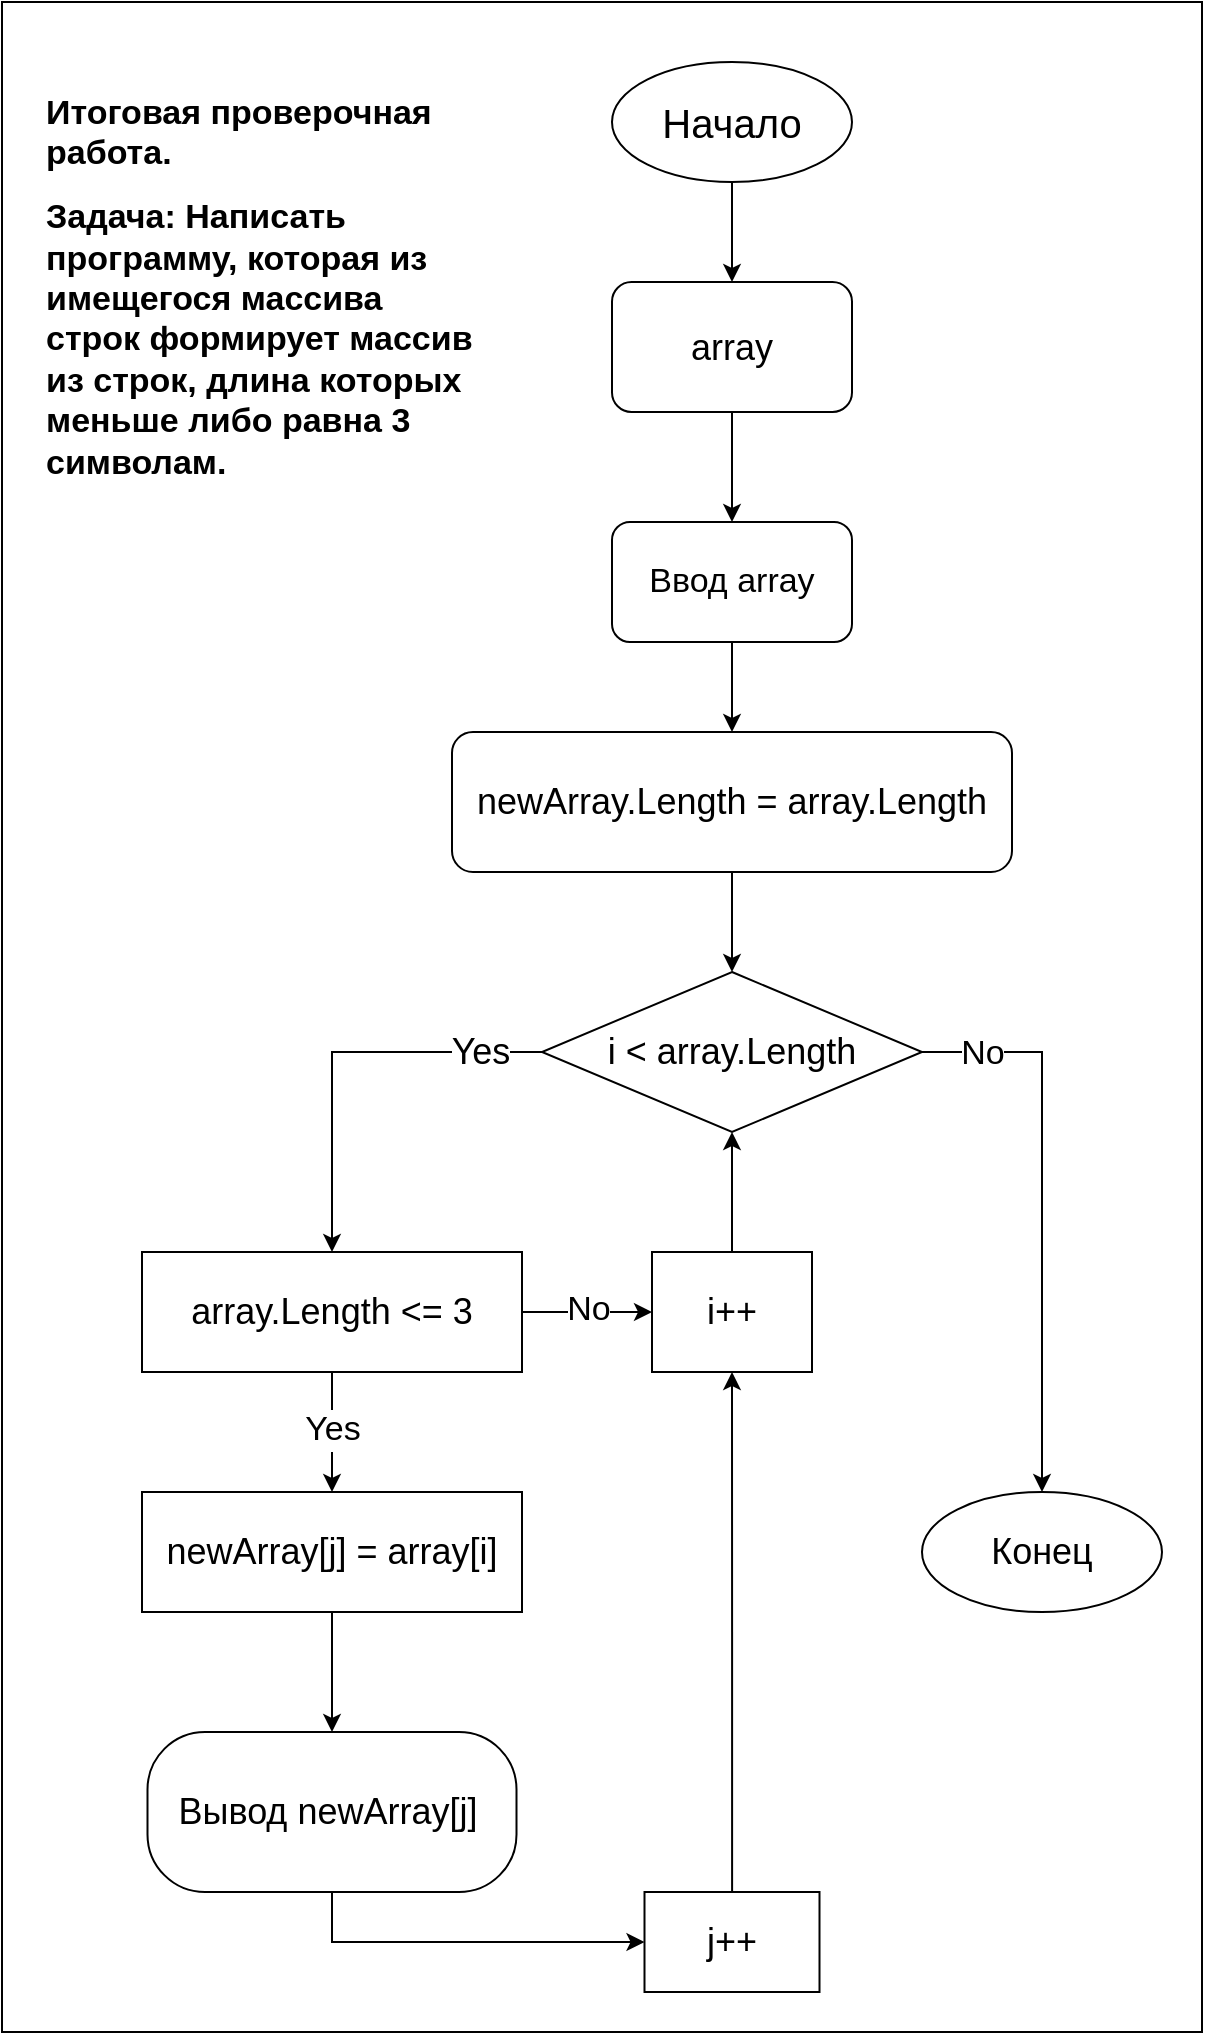<mxfile version="20.5.3" type="device" pages="2"><diagram id="C5RBs43oDa-KdzZeNtuy" name="Page-1"><mxGraphModel dx="2031" dy="1123" grid="1" gridSize="10" guides="1" tooltips="1" connect="1" arrows="1" fold="1" page="1" pageScale="1" pageWidth="827" pageHeight="1169" math="0" shadow="0"><root><mxCell id="WIyWlLk6GJQsqaUBKTNV-0"/><mxCell id="WIyWlLk6GJQsqaUBKTNV-1" parent="WIyWlLk6GJQsqaUBKTNV-0"/><mxCell id="psm3Q9r5DQk_zOyO4-DW-46" value="" style="rounded=0;whiteSpace=wrap;html=1;fontSize=18;fillColor=none;" parent="WIyWlLk6GJQsqaUBKTNV-1" vertex="1"><mxGeometry x="20" y="30" width="600" height="1015" as="geometry"/></mxCell><mxCell id="psm3Q9r5DQk_zOyO4-DW-36" style="edgeStyle=orthogonalEdgeStyle;rounded=0;orthogonalLoop=1;jettySize=auto;html=1;entryX=0.5;entryY=0;entryDx=0;entryDy=0;fontSize=18;" parent="WIyWlLk6GJQsqaUBKTNV-1" source="psm3Q9r5DQk_zOyO4-DW-0" target="psm3Q9r5DQk_zOyO4-DW-32" edge="1"><mxGeometry relative="1" as="geometry"/></mxCell><mxCell id="psm3Q9r5DQk_zOyO4-DW-0" value="&lt;span style=&quot;font-size: 20px;&quot;&gt;Начало&lt;/span&gt;" style="ellipse;whiteSpace=wrap;html=1;" parent="WIyWlLk6GJQsqaUBKTNV-1" vertex="1"><mxGeometry x="325" y="60" width="120" height="60" as="geometry"/></mxCell><mxCell id="psm3Q9r5DQk_zOyO4-DW-12" value="" style="edgeStyle=orthogonalEdgeStyle;rounded=0;orthogonalLoop=1;jettySize=auto;html=1;fontSize=18;exitX=1;exitY=0.5;exitDx=0;exitDy=0;" parent="WIyWlLk6GJQsqaUBKTNV-1" source="psm3Q9r5DQk_zOyO4-DW-15" target="psm3Q9r5DQk_zOyO4-DW-11" edge="1"><mxGeometry relative="1" as="geometry"/></mxCell><mxCell id="Jx9_IwLt8HRRbry_Jvok-21" value="No" style="edgeLabel;html=1;align=center;verticalAlign=middle;resizable=0;points=[];fontSize=17;" vertex="1" connectable="0" parent="psm3Q9r5DQk_zOyO4-DW-12"><mxGeometry x="-0.79" y="-1" relative="1" as="geometry"><mxPoint as="offset"/></mxGeometry></mxCell><mxCell id="psm3Q9r5DQk_zOyO4-DW-9" value="Вывод newArray[j]&amp;nbsp;" style="rounded=1;whiteSpace=wrap;html=1;fontFamily=Helvetica;fontSize=18;fontColor=default;align=center;strokeColor=default;fillColor=default;arcSize=36;" parent="WIyWlLk6GJQsqaUBKTNV-1" vertex="1"><mxGeometry x="92.75" y="895" width="184.5" height="80" as="geometry"/></mxCell><mxCell id="psm3Q9r5DQk_zOyO4-DW-11" value="Конец" style="ellipse;whiteSpace=wrap;html=1;fontFamily=Helvetica;fontSize=18;fontColor=default;align=center;strokeColor=default;fillColor=default;" parent="WIyWlLk6GJQsqaUBKTNV-1" vertex="1"><mxGeometry x="480" y="775" width="120" height="60" as="geometry"/></mxCell><mxCell id="psm3Q9r5DQk_zOyO4-DW-19" value="" style="edgeStyle=orthogonalEdgeStyle;rounded=0;orthogonalLoop=1;jettySize=auto;html=1;fontSize=18;" parent="WIyWlLk6GJQsqaUBKTNV-1" source="psm3Q9r5DQk_zOyO4-DW-15" target="psm3Q9r5DQk_zOyO4-DW-18" edge="1"><mxGeometry relative="1" as="geometry"><Array as="points"><mxPoint x="340" y="555"/><mxPoint x="340" y="555"/></Array></mxGeometry></mxCell><mxCell id="psm3Q9r5DQk_zOyO4-DW-20" value="Yes" style="edgeLabel;html=1;align=center;verticalAlign=middle;resizable=0;points=[];fontSize=18;" parent="psm3Q9r5DQk_zOyO4-DW-19" vertex="1" connectable="0"><mxGeometry x="-0.167" y="-1" relative="1" as="geometry"><mxPoint x="54" y="1" as="offset"/></mxGeometry></mxCell><mxCell id="psm3Q9r5DQk_zOyO4-DW-94" value="" style="edgeStyle=orthogonalEdgeStyle;rounded=0;orthogonalLoop=1;jettySize=auto;html=1;fontSize=13;entryX=0.5;entryY=0;entryDx=0;entryDy=0;exitX=0.5;exitY=1;exitDx=0;exitDy=0;" parent="WIyWlLk6GJQsqaUBKTNV-1" source="psm3Q9r5DQk_zOyO4-DW-22" target="psm3Q9r5DQk_zOyO4-DW-9" edge="1"><mxGeometry relative="1" as="geometry"><mxPoint x="550" y="605" as="targetPoint"/></mxGeometry></mxCell><mxCell id="psm3Q9r5DQk_zOyO4-DW-95" value="&lt;br&gt;" style="edgeLabel;html=1;align=center;verticalAlign=middle;resizable=0;points=[];fontSize=13;" parent="psm3Q9r5DQk_zOyO4-DW-94" vertex="1" connectable="0"><mxGeometry x="0.088" y="-2" relative="1" as="geometry"><mxPoint as="offset"/></mxGeometry></mxCell><mxCell id="psm3Q9r5DQk_zOyO4-DW-15" value="i &amp;lt; array.Length" style="rhombus;whiteSpace=wrap;html=1;fontSize=18;" parent="WIyWlLk6GJQsqaUBKTNV-1" vertex="1"><mxGeometry x="290" y="515" width="190" height="80" as="geometry"/></mxCell><mxCell id="psm3Q9r5DQk_zOyO4-DW-17" value="&lt;h1 style=&quot;font-size: 17px;&quot;&gt;&lt;font style=&quot;font-size: 17px;&quot;&gt;Итоговая проверочная работа.&lt;/font&gt;&lt;/h1&gt;&lt;h1 style=&quot;font-size: 17px;&quot;&gt;&lt;font style=&quot;font-size: 17px;&quot;&gt;Задача: Написать программу, которая из имещегося массива строк&amp;nbsp;&lt;/font&gt;формирует массив из строк, длина которых меньше либо равна 3 символам.&amp;nbsp;&lt;/h1&gt;" style="rounded=1;whiteSpace=wrap;html=1;fontFamily=Helvetica;fontSize=17;fontColor=default;align=left;strokeColor=none;fillColor=none;gradientColor=none;" parent="WIyWlLk6GJQsqaUBKTNV-1" vertex="1"><mxGeometry x="40" y="50" width="218.5" height="245" as="geometry"/></mxCell><mxCell id="Jx9_IwLt8HRRbry_Jvok-15" style="edgeStyle=orthogonalEdgeStyle;rounded=0;orthogonalLoop=1;jettySize=auto;html=1;entryX=0;entryY=0.5;entryDx=0;entryDy=0;fontSize=17;" edge="1" parent="WIyWlLk6GJQsqaUBKTNV-1" source="psm3Q9r5DQk_zOyO4-DW-18" target="psm3Q9r5DQk_zOyO4-DW-90"><mxGeometry relative="1" as="geometry"/></mxCell><mxCell id="Jx9_IwLt8HRRbry_Jvok-20" value="No" style="edgeLabel;html=1;align=center;verticalAlign=middle;resizable=0;points=[];fontSize=17;" vertex="1" connectable="0" parent="Jx9_IwLt8HRRbry_Jvok-15"><mxGeometry x="0.009" y="1" relative="1" as="geometry"><mxPoint as="offset"/></mxGeometry></mxCell><mxCell id="Jx9_IwLt8HRRbry_Jvok-18" style="edgeStyle=orthogonalEdgeStyle;rounded=0;orthogonalLoop=1;jettySize=auto;html=1;entryX=0.5;entryY=0;entryDx=0;entryDy=0;fontSize=17;" edge="1" parent="WIyWlLk6GJQsqaUBKTNV-1" source="psm3Q9r5DQk_zOyO4-DW-18" target="psm3Q9r5DQk_zOyO4-DW-22"><mxGeometry relative="1" as="geometry"/></mxCell><mxCell id="Jx9_IwLt8HRRbry_Jvok-19" value="Yes" style="edgeLabel;html=1;align=center;verticalAlign=middle;resizable=0;points=[];fontSize=17;" vertex="1" connectable="0" parent="Jx9_IwLt8HRRbry_Jvok-18"><mxGeometry x="-0.049" relative="1" as="geometry"><mxPoint as="offset"/></mxGeometry></mxCell><mxCell id="psm3Q9r5DQk_zOyO4-DW-18" value="array.Length &amp;lt;= 3" style="rounded=0;whiteSpace=wrap;html=1;fontFamily=Helvetica;fontSize=18;fontColor=default;align=center;strokeColor=default;fillColor=default;" parent="WIyWlLk6GJQsqaUBKTNV-1" vertex="1"><mxGeometry x="90" y="655" width="190" height="60" as="geometry"/></mxCell><mxCell id="Jx9_IwLt8HRRbry_Jvok-14" style="edgeStyle=orthogonalEdgeStyle;rounded=0;orthogonalLoop=1;jettySize=auto;html=1;fontSize=17;exitX=0.5;exitY=1;exitDx=0;exitDy=0;" edge="1" parent="WIyWlLk6GJQsqaUBKTNV-1" source="psm3Q9r5DQk_zOyO4-DW-9" target="Jx9_IwLt8HRRbry_Jvok-13"><mxGeometry relative="1" as="geometry"/></mxCell><mxCell id="psm3Q9r5DQk_zOyO4-DW-22" value="newArray[j] = аrray[i]" style="whiteSpace=wrap;html=1;fontSize=18;" parent="WIyWlLk6GJQsqaUBKTNV-1" vertex="1"><mxGeometry x="90" y="775" width="190" height="60" as="geometry"/></mxCell><mxCell id="psm3Q9r5DQk_zOyO4-DW-96" value="" style="edgeStyle=orthogonalEdgeStyle;rounded=0;orthogonalLoop=1;jettySize=auto;html=1;fontSize=18;" parent="WIyWlLk6GJQsqaUBKTNV-1" source="psm3Q9r5DQk_zOyO4-DW-32" target="Jx9_IwLt8HRRbry_Jvok-1" edge="1"><mxGeometry relative="1" as="geometry"><mxPoint x="410" y="335" as="targetPoint"/></mxGeometry></mxCell><mxCell id="psm3Q9r5DQk_zOyO4-DW-32" value="аrray" style="rounded=1;whiteSpace=wrap;html=1;fontFamily=Helvetica;fontSize=18;fontColor=default;align=center;strokeColor=default;fillColor=default;" parent="WIyWlLk6GJQsqaUBKTNV-1" vertex="1"><mxGeometry x="325" y="170" width="120" height="65" as="geometry"/></mxCell><mxCell id="psm3Q9r5DQk_zOyO4-DW-93" value="" style="edgeStyle=orthogonalEdgeStyle;rounded=0;orthogonalLoop=1;jettySize=auto;html=1;fontSize=13;" parent="WIyWlLk6GJQsqaUBKTNV-1" source="psm3Q9r5DQk_zOyO4-DW-90" target="psm3Q9r5DQk_zOyO4-DW-15" edge="1"><mxGeometry relative="1" as="geometry"/></mxCell><mxCell id="psm3Q9r5DQk_zOyO4-DW-90" value="i++" style="whiteSpace=wrap;html=1;fontSize=18;fillColor=default;" parent="WIyWlLk6GJQsqaUBKTNV-1" vertex="1"><mxGeometry x="345" y="655" width="80" height="60" as="geometry"/></mxCell><mxCell id="Jx9_IwLt8HRRbry_Jvok-2" style="edgeStyle=orthogonalEdgeStyle;rounded=0;orthogonalLoop=1;jettySize=auto;html=1;fontSize=17;" edge="1" parent="WIyWlLk6GJQsqaUBKTNV-1" source="Jx9_IwLt8HRRbry_Jvok-1" target="Jx9_IwLt8HRRbry_Jvok-6"><mxGeometry relative="1" as="geometry"><mxPoint x="410" y="425" as="targetPoint"/></mxGeometry></mxCell><mxCell id="Jx9_IwLt8HRRbry_Jvok-1" value="Ввод array" style="rounded=1;whiteSpace=wrap;html=1;fontSize=17;" vertex="1" parent="WIyWlLk6GJQsqaUBKTNV-1"><mxGeometry x="325" y="290" width="120" height="60" as="geometry"/></mxCell><mxCell id="Jx9_IwLt8HRRbry_Jvok-7" style="edgeStyle=orthogonalEdgeStyle;rounded=0;orthogonalLoop=1;jettySize=auto;html=1;entryX=0.5;entryY=0;entryDx=0;entryDy=0;fontSize=17;" edge="1" parent="WIyWlLk6GJQsqaUBKTNV-1" source="Jx9_IwLt8HRRbry_Jvok-6" target="psm3Q9r5DQk_zOyO4-DW-15"><mxGeometry relative="1" as="geometry"/></mxCell><mxCell id="Jx9_IwLt8HRRbry_Jvok-6" value="&lt;span style=&quot;font-size: 18px;&quot;&gt;newArray.Length =&amp;nbsp;&lt;/span&gt;&lt;span style=&quot;font-size: 18px;&quot;&gt;array.Length&lt;/span&gt;&lt;span style=&quot;font-size: 18px;&quot;&gt;&lt;br&gt;&lt;/span&gt;" style="rounded=1;whiteSpace=wrap;html=1;fontSize=17;" vertex="1" parent="WIyWlLk6GJQsqaUBKTNV-1"><mxGeometry x="245" y="395" width="280" height="70" as="geometry"/></mxCell><mxCell id="Jx9_IwLt8HRRbry_Jvok-17" style="edgeStyle=orthogonalEdgeStyle;rounded=0;orthogonalLoop=1;jettySize=auto;html=1;entryX=0.5;entryY=1;entryDx=0;entryDy=0;fontSize=17;" edge="1" parent="WIyWlLk6GJQsqaUBKTNV-1" source="Jx9_IwLt8HRRbry_Jvok-13" target="psm3Q9r5DQk_zOyO4-DW-90"><mxGeometry relative="1" as="geometry"/></mxCell><mxCell id="Jx9_IwLt8HRRbry_Jvok-13" value="j++" style="whiteSpace=wrap;html=1;fontSize=18;" vertex="1" parent="WIyWlLk6GJQsqaUBKTNV-1"><mxGeometry x="341.25" y="975" width="87.5" height="50" as="geometry"/></mxCell></root></mxGraphModel></diagram><diagram id="LFIiVFfhUhK8N7tAQCtP" name="Страница 2"><mxGraphModel dx="2249" dy="1955" grid="1" gridSize="10" guides="1" tooltips="1" connect="1" arrows="1" fold="1" page="1" pageScale="1" pageWidth="827" pageHeight="1169" math="0" shadow="0"><root><mxCell id="0"/><mxCell id="1" parent="0"/><mxCell id="Ew5sPipvNIi81Pvi8xj_-4" value="" style="ellipse;whiteSpace=wrap;html=1;fontSize=18;fillColor=#000000;fontColor=#ffffff;strokeColor=#2D7600;opacity=50;sketch=0;shadow=1;" vertex="1" parent="1"><mxGeometry x="-10" y="-130" width="780" height="800" as="geometry"/></mxCell><mxCell id="Ew5sPipvNIi81Pvi8xj_-1" value="" style="ellipse;whiteSpace=wrap;html=1;fontSize=18;fillColor=#00FF00;fontColor=#ffffff;strokeColor=#2D7600;opacity=50;" vertex="1" parent="1"><mxGeometry x="200" y="120" width="240" height="240" as="geometry"/></mxCell><mxCell id="Ew5sPipvNIi81Pvi8xj_-2" value="" style="ellipse;whiteSpace=wrap;html=1;fontSize=18;fillColor=#0000FF;fontColor=#ffffff;strokeColor=#001DBC;opacity=50;" vertex="1" parent="1"><mxGeometry x="360" y="110" width="240" height="240" as="geometry"/></mxCell><mxCell id="Ew5sPipvNIi81Pvi8xj_-3" value="" style="ellipse;whiteSpace=wrap;html=1;fontSize=18;fillColor=#FF0000;fontColor=#ffffff;strokeColor=#B20000;opacity=50;" vertex="1" parent="1"><mxGeometry x="280" y="240" width="240" height="240" as="geometry"/></mxCell></root></mxGraphModel></diagram></mxfile>